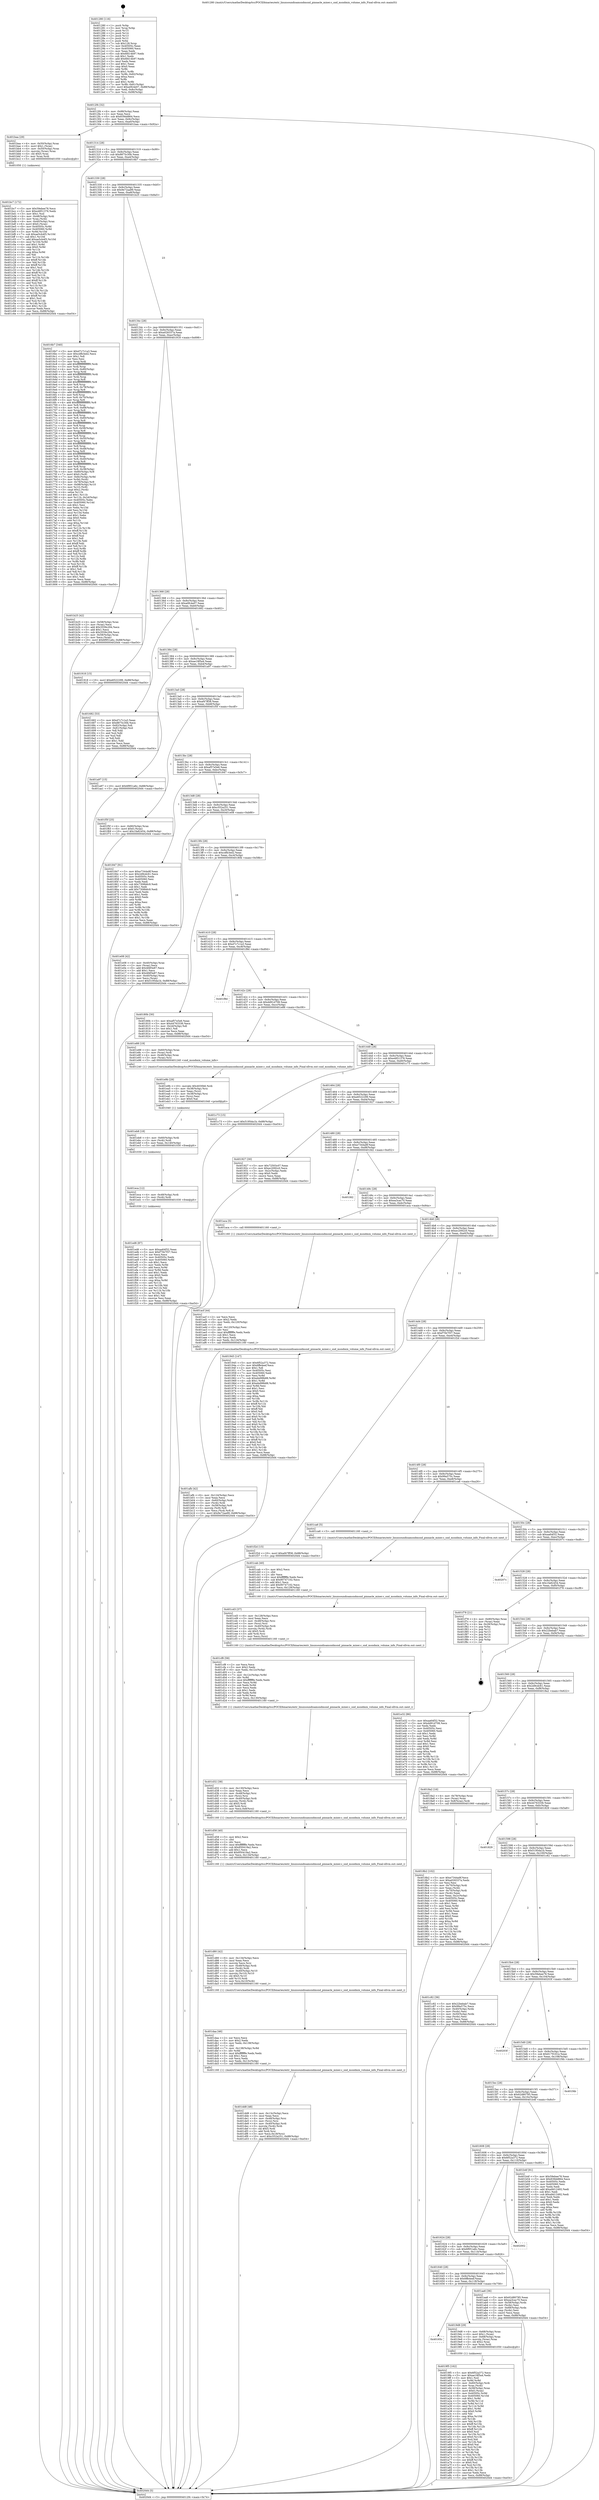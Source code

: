 digraph "0x401280" {
  label = "0x401280 (/mnt/c/Users/mathe/Desktop/tcc/POCII/binaries/extr_linuxsoundisamsndmsnd_pinnacle_mixer.c_snd_msndmix_volume_info_Final-ollvm.out::main(0))"
  labelloc = "t"
  node[shape=record]

  Entry [label="",width=0.3,height=0.3,shape=circle,fillcolor=black,style=filled]
  "0x4012f4" [label="{
     0x4012f4 [32]\l
     | [instrs]\l
     &nbsp;&nbsp;0x4012f4 \<+6\>: mov -0x88(%rbp),%eax\l
     &nbsp;&nbsp;0x4012fa \<+2\>: mov %eax,%ecx\l
     &nbsp;&nbsp;0x4012fc \<+6\>: sub $0x839dd864,%ecx\l
     &nbsp;&nbsp;0x401302 \<+6\>: mov %eax,-0x9c(%rbp)\l
     &nbsp;&nbsp;0x401308 \<+6\>: mov %ecx,-0xa0(%rbp)\l
     &nbsp;&nbsp;0x40130e \<+6\>: je 0000000000401baa \<main+0x92a\>\l
  }"]
  "0x401baa" [label="{
     0x401baa [29]\l
     | [instrs]\l
     &nbsp;&nbsp;0x401baa \<+4\>: mov -0x50(%rbp),%rax\l
     &nbsp;&nbsp;0x401bae \<+6\>: movl $0x1,(%rax)\l
     &nbsp;&nbsp;0x401bb4 \<+4\>: mov -0x50(%rbp),%rax\l
     &nbsp;&nbsp;0x401bb8 \<+3\>: movslq (%rax),%rax\l
     &nbsp;&nbsp;0x401bbb \<+4\>: shl $0x5,%rax\l
     &nbsp;&nbsp;0x401bbf \<+3\>: mov %rax,%rdi\l
     &nbsp;&nbsp;0x401bc2 \<+5\>: call 0000000000401050 \<malloc@plt\>\l
     | [calls]\l
     &nbsp;&nbsp;0x401050 \{1\} (unknown)\l
  }"]
  "0x401314" [label="{
     0x401314 [28]\l
     | [instrs]\l
     &nbsp;&nbsp;0x401314 \<+5\>: jmp 0000000000401319 \<main+0x99\>\l
     &nbsp;&nbsp;0x401319 \<+6\>: mov -0x9c(%rbp),%eax\l
     &nbsp;&nbsp;0x40131f \<+5\>: sub $0x8875c30b,%eax\l
     &nbsp;&nbsp;0x401324 \<+6\>: mov %eax,-0xa4(%rbp)\l
     &nbsp;&nbsp;0x40132a \<+6\>: je 00000000004016b7 \<main+0x437\>\l
  }"]
  Exit [label="",width=0.3,height=0.3,shape=circle,fillcolor=black,style=filled,peripheries=2]
  "0x4016b7" [label="{
     0x4016b7 [340]\l
     | [instrs]\l
     &nbsp;&nbsp;0x4016b7 \<+5\>: mov $0xd7c7c1a3,%eax\l
     &nbsp;&nbsp;0x4016bc \<+5\>: mov $0xcdfb3ed2,%ecx\l
     &nbsp;&nbsp;0x4016c1 \<+2\>: mov $0x1,%dl\l
     &nbsp;&nbsp;0x4016c3 \<+2\>: xor %esi,%esi\l
     &nbsp;&nbsp;0x4016c5 \<+3\>: mov %rsp,%rdi\l
     &nbsp;&nbsp;0x4016c8 \<+4\>: add $0xfffffffffffffff0,%rdi\l
     &nbsp;&nbsp;0x4016cc \<+3\>: mov %rdi,%rsp\l
     &nbsp;&nbsp;0x4016cf \<+4\>: mov %rdi,-0x80(%rbp)\l
     &nbsp;&nbsp;0x4016d3 \<+3\>: mov %rsp,%rdi\l
     &nbsp;&nbsp;0x4016d6 \<+4\>: add $0xfffffffffffffff0,%rdi\l
     &nbsp;&nbsp;0x4016da \<+3\>: mov %rdi,%rsp\l
     &nbsp;&nbsp;0x4016dd \<+3\>: mov %rsp,%r8\l
     &nbsp;&nbsp;0x4016e0 \<+4\>: add $0xfffffffffffffff0,%r8\l
     &nbsp;&nbsp;0x4016e4 \<+3\>: mov %r8,%rsp\l
     &nbsp;&nbsp;0x4016e7 \<+4\>: mov %r8,-0x78(%rbp)\l
     &nbsp;&nbsp;0x4016eb \<+3\>: mov %rsp,%r8\l
     &nbsp;&nbsp;0x4016ee \<+4\>: add $0xfffffffffffffff0,%r8\l
     &nbsp;&nbsp;0x4016f2 \<+3\>: mov %r8,%rsp\l
     &nbsp;&nbsp;0x4016f5 \<+4\>: mov %r8,-0x70(%rbp)\l
     &nbsp;&nbsp;0x4016f9 \<+3\>: mov %rsp,%r8\l
     &nbsp;&nbsp;0x4016fc \<+4\>: add $0xfffffffffffffff0,%r8\l
     &nbsp;&nbsp;0x401700 \<+3\>: mov %r8,%rsp\l
     &nbsp;&nbsp;0x401703 \<+4\>: mov %r8,-0x68(%rbp)\l
     &nbsp;&nbsp;0x401707 \<+3\>: mov %rsp,%r8\l
     &nbsp;&nbsp;0x40170a \<+4\>: add $0xfffffffffffffff0,%r8\l
     &nbsp;&nbsp;0x40170e \<+3\>: mov %r8,%rsp\l
     &nbsp;&nbsp;0x401711 \<+4\>: mov %r8,-0x60(%rbp)\l
     &nbsp;&nbsp;0x401715 \<+3\>: mov %rsp,%r8\l
     &nbsp;&nbsp;0x401718 \<+4\>: add $0xfffffffffffffff0,%r8\l
     &nbsp;&nbsp;0x40171c \<+3\>: mov %r8,%rsp\l
     &nbsp;&nbsp;0x40171f \<+4\>: mov %r8,-0x58(%rbp)\l
     &nbsp;&nbsp;0x401723 \<+3\>: mov %rsp,%r8\l
     &nbsp;&nbsp;0x401726 \<+4\>: add $0xfffffffffffffff0,%r8\l
     &nbsp;&nbsp;0x40172a \<+3\>: mov %r8,%rsp\l
     &nbsp;&nbsp;0x40172d \<+4\>: mov %r8,-0x50(%rbp)\l
     &nbsp;&nbsp;0x401731 \<+3\>: mov %rsp,%r8\l
     &nbsp;&nbsp;0x401734 \<+4\>: add $0xfffffffffffffff0,%r8\l
     &nbsp;&nbsp;0x401738 \<+3\>: mov %r8,%rsp\l
     &nbsp;&nbsp;0x40173b \<+4\>: mov %r8,-0x48(%rbp)\l
     &nbsp;&nbsp;0x40173f \<+3\>: mov %rsp,%r8\l
     &nbsp;&nbsp;0x401742 \<+4\>: add $0xfffffffffffffff0,%r8\l
     &nbsp;&nbsp;0x401746 \<+3\>: mov %r8,%rsp\l
     &nbsp;&nbsp;0x401749 \<+4\>: mov %r8,-0x40(%rbp)\l
     &nbsp;&nbsp;0x40174d \<+3\>: mov %rsp,%r8\l
     &nbsp;&nbsp;0x401750 \<+4\>: add $0xfffffffffffffff0,%r8\l
     &nbsp;&nbsp;0x401754 \<+3\>: mov %r8,%rsp\l
     &nbsp;&nbsp;0x401757 \<+4\>: mov %r8,-0x38(%rbp)\l
     &nbsp;&nbsp;0x40175b \<+4\>: mov -0x80(%rbp),%r8\l
     &nbsp;&nbsp;0x40175f \<+7\>: movl $0x0,(%r8)\l
     &nbsp;&nbsp;0x401766 \<+7\>: mov -0x8c(%rbp),%r9d\l
     &nbsp;&nbsp;0x40176d \<+3\>: mov %r9d,(%rdi)\l
     &nbsp;&nbsp;0x401770 \<+4\>: mov -0x78(%rbp),%r8\l
     &nbsp;&nbsp;0x401774 \<+7\>: mov -0x98(%rbp),%r10\l
     &nbsp;&nbsp;0x40177b \<+3\>: mov %r10,(%r8)\l
     &nbsp;&nbsp;0x40177e \<+3\>: cmpl $0x2,(%rdi)\l
     &nbsp;&nbsp;0x401781 \<+4\>: setne %r11b\l
     &nbsp;&nbsp;0x401785 \<+4\>: and $0x1,%r11b\l
     &nbsp;&nbsp;0x401789 \<+4\>: mov %r11b,-0x2d(%rbp)\l
     &nbsp;&nbsp;0x40178d \<+7\>: mov 0x40505c,%ebx\l
     &nbsp;&nbsp;0x401794 \<+8\>: mov 0x405060,%r14d\l
     &nbsp;&nbsp;0x40179c \<+3\>: sub $0x1,%esi\l
     &nbsp;&nbsp;0x40179f \<+3\>: mov %ebx,%r15d\l
     &nbsp;&nbsp;0x4017a2 \<+3\>: add %esi,%r15d\l
     &nbsp;&nbsp;0x4017a5 \<+4\>: imul %r15d,%ebx\l
     &nbsp;&nbsp;0x4017a9 \<+3\>: and $0x1,%ebx\l
     &nbsp;&nbsp;0x4017ac \<+3\>: cmp $0x0,%ebx\l
     &nbsp;&nbsp;0x4017af \<+4\>: sete %r11b\l
     &nbsp;&nbsp;0x4017b3 \<+4\>: cmp $0xa,%r14d\l
     &nbsp;&nbsp;0x4017b7 \<+4\>: setl %r12b\l
     &nbsp;&nbsp;0x4017bb \<+3\>: mov %r11b,%r13b\l
     &nbsp;&nbsp;0x4017be \<+4\>: xor $0xff,%r13b\l
     &nbsp;&nbsp;0x4017c2 \<+3\>: mov %r12b,%sil\l
     &nbsp;&nbsp;0x4017c5 \<+4\>: xor $0xff,%sil\l
     &nbsp;&nbsp;0x4017c9 \<+3\>: xor $0x1,%dl\l
     &nbsp;&nbsp;0x4017cc \<+3\>: mov %r13b,%dil\l
     &nbsp;&nbsp;0x4017cf \<+4\>: and $0xff,%dil\l
     &nbsp;&nbsp;0x4017d3 \<+3\>: and %dl,%r11b\l
     &nbsp;&nbsp;0x4017d6 \<+3\>: mov %sil,%r8b\l
     &nbsp;&nbsp;0x4017d9 \<+4\>: and $0xff,%r8b\l
     &nbsp;&nbsp;0x4017dd \<+3\>: and %dl,%r12b\l
     &nbsp;&nbsp;0x4017e0 \<+3\>: or %r11b,%dil\l
     &nbsp;&nbsp;0x4017e3 \<+3\>: or %r12b,%r8b\l
     &nbsp;&nbsp;0x4017e6 \<+3\>: xor %r8b,%dil\l
     &nbsp;&nbsp;0x4017e9 \<+3\>: or %sil,%r13b\l
     &nbsp;&nbsp;0x4017ec \<+4\>: xor $0xff,%r13b\l
     &nbsp;&nbsp;0x4017f0 \<+3\>: or $0x1,%dl\l
     &nbsp;&nbsp;0x4017f3 \<+3\>: and %dl,%r13b\l
     &nbsp;&nbsp;0x4017f6 \<+3\>: or %r13b,%dil\l
     &nbsp;&nbsp;0x4017f9 \<+4\>: test $0x1,%dil\l
     &nbsp;&nbsp;0x4017fd \<+3\>: cmovne %ecx,%eax\l
     &nbsp;&nbsp;0x401800 \<+6\>: mov %eax,-0x88(%rbp)\l
     &nbsp;&nbsp;0x401806 \<+5\>: jmp 00000000004020d4 \<main+0xe54\>\l
  }"]
  "0x401330" [label="{
     0x401330 [28]\l
     | [instrs]\l
     &nbsp;&nbsp;0x401330 \<+5\>: jmp 0000000000401335 \<main+0xb5\>\l
     &nbsp;&nbsp;0x401335 \<+6\>: mov -0x9c(%rbp),%eax\l
     &nbsp;&nbsp;0x40133b \<+5\>: sub $0x9e72aa99,%eax\l
     &nbsp;&nbsp;0x401340 \<+6\>: mov %eax,-0xa8(%rbp)\l
     &nbsp;&nbsp;0x401346 \<+6\>: je 0000000000401b25 \<main+0x8a5\>\l
  }"]
  "0x401ed6" [label="{
     0x401ed6 [87]\l
     | [instrs]\l
     &nbsp;&nbsp;0x401ed6 \<+5\>: mov $0xaa64f32,%eax\l
     &nbsp;&nbsp;0x401edb \<+5\>: mov $0xf75b7f37,%esi\l
     &nbsp;&nbsp;0x401ee0 \<+2\>: xor %ecx,%ecx\l
     &nbsp;&nbsp;0x401ee2 \<+7\>: mov 0x40505c,%edx\l
     &nbsp;&nbsp;0x401ee9 \<+8\>: mov 0x405060,%r8d\l
     &nbsp;&nbsp;0x401ef1 \<+3\>: sub $0x1,%ecx\l
     &nbsp;&nbsp;0x401ef4 \<+3\>: mov %edx,%r9d\l
     &nbsp;&nbsp;0x401ef7 \<+3\>: add %ecx,%r9d\l
     &nbsp;&nbsp;0x401efa \<+4\>: imul %r9d,%edx\l
     &nbsp;&nbsp;0x401efe \<+3\>: and $0x1,%edx\l
     &nbsp;&nbsp;0x401f01 \<+3\>: cmp $0x0,%edx\l
     &nbsp;&nbsp;0x401f04 \<+4\>: sete %r10b\l
     &nbsp;&nbsp;0x401f08 \<+4\>: cmp $0xa,%r8d\l
     &nbsp;&nbsp;0x401f0c \<+4\>: setl %r11b\l
     &nbsp;&nbsp;0x401f10 \<+3\>: mov %r10b,%bl\l
     &nbsp;&nbsp;0x401f13 \<+3\>: and %r11b,%bl\l
     &nbsp;&nbsp;0x401f16 \<+3\>: xor %r11b,%r10b\l
     &nbsp;&nbsp;0x401f19 \<+3\>: or %r10b,%bl\l
     &nbsp;&nbsp;0x401f1c \<+3\>: test $0x1,%bl\l
     &nbsp;&nbsp;0x401f1f \<+3\>: cmovne %esi,%eax\l
     &nbsp;&nbsp;0x401f22 \<+6\>: mov %eax,-0x88(%rbp)\l
     &nbsp;&nbsp;0x401f28 \<+5\>: jmp 00000000004020d4 \<main+0xe54\>\l
  }"]
  "0x401b25" [label="{
     0x401b25 [42]\l
     | [instrs]\l
     &nbsp;&nbsp;0x401b25 \<+4\>: mov -0x58(%rbp),%rax\l
     &nbsp;&nbsp;0x401b29 \<+2\>: mov (%rax),%ecx\l
     &nbsp;&nbsp;0x401b2b \<+6\>: add $0x3559c294,%ecx\l
     &nbsp;&nbsp;0x401b31 \<+3\>: add $0x1,%ecx\l
     &nbsp;&nbsp;0x401b34 \<+6\>: sub $0x3559c294,%ecx\l
     &nbsp;&nbsp;0x401b3a \<+4\>: mov -0x58(%rbp),%rax\l
     &nbsp;&nbsp;0x401b3e \<+2\>: mov %ecx,(%rax)\l
     &nbsp;&nbsp;0x401b40 \<+10\>: movl $0x6f951a6c,-0x88(%rbp)\l
     &nbsp;&nbsp;0x401b4a \<+5\>: jmp 00000000004020d4 \<main+0xe54\>\l
  }"]
  "0x40134c" [label="{
     0x40134c [28]\l
     | [instrs]\l
     &nbsp;&nbsp;0x40134c \<+5\>: jmp 0000000000401351 \<main+0xd1\>\l
     &nbsp;&nbsp;0x401351 \<+6\>: mov -0x9c(%rbp),%eax\l
     &nbsp;&nbsp;0x401357 \<+5\>: sub $0xa026337a,%eax\l
     &nbsp;&nbsp;0x40135c \<+6\>: mov %eax,-0xac(%rbp)\l
     &nbsp;&nbsp;0x401362 \<+6\>: je 0000000000401918 \<main+0x698\>\l
  }"]
  "0x401eca" [label="{
     0x401eca [12]\l
     | [instrs]\l
     &nbsp;&nbsp;0x401eca \<+4\>: mov -0x48(%rbp),%rdi\l
     &nbsp;&nbsp;0x401ece \<+3\>: mov (%rdi),%rdi\l
     &nbsp;&nbsp;0x401ed1 \<+5\>: call 0000000000401030 \<free@plt\>\l
     | [calls]\l
     &nbsp;&nbsp;0x401030 \{1\} (unknown)\l
  }"]
  "0x401918" [label="{
     0x401918 [15]\l
     | [instrs]\l
     &nbsp;&nbsp;0x401918 \<+10\>: movl $0xe6522299,-0x88(%rbp)\l
     &nbsp;&nbsp;0x401922 \<+5\>: jmp 00000000004020d4 \<main+0xe54\>\l
  }"]
  "0x401368" [label="{
     0x401368 [28]\l
     | [instrs]\l
     &nbsp;&nbsp;0x401368 \<+5\>: jmp 000000000040136d \<main+0xed\>\l
     &nbsp;&nbsp;0x40136d \<+6\>: mov -0x9c(%rbp),%eax\l
     &nbsp;&nbsp;0x401373 \<+5\>: sub $0xa0fc4e07,%eax\l
     &nbsp;&nbsp;0x401378 \<+6\>: mov %eax,-0xb0(%rbp)\l
     &nbsp;&nbsp;0x40137e \<+6\>: je 0000000000401682 \<main+0x402\>\l
  }"]
  "0x401eb8" [label="{
     0x401eb8 [18]\l
     | [instrs]\l
     &nbsp;&nbsp;0x401eb8 \<+4\>: mov -0x60(%rbp),%rdi\l
     &nbsp;&nbsp;0x401ebc \<+3\>: mov (%rdi),%rdi\l
     &nbsp;&nbsp;0x401ebf \<+6\>: mov %eax,-0x140(%rbp)\l
     &nbsp;&nbsp;0x401ec5 \<+5\>: call 0000000000401030 \<free@plt\>\l
     | [calls]\l
     &nbsp;&nbsp;0x401030 \{1\} (unknown)\l
  }"]
  "0x401682" [label="{
     0x401682 [53]\l
     | [instrs]\l
     &nbsp;&nbsp;0x401682 \<+5\>: mov $0xd7c7c1a3,%eax\l
     &nbsp;&nbsp;0x401687 \<+5\>: mov $0x8875c30b,%ecx\l
     &nbsp;&nbsp;0x40168c \<+6\>: mov -0x82(%rbp),%dl\l
     &nbsp;&nbsp;0x401692 \<+7\>: mov -0x81(%rbp),%sil\l
     &nbsp;&nbsp;0x401699 \<+3\>: mov %dl,%dil\l
     &nbsp;&nbsp;0x40169c \<+3\>: and %sil,%dil\l
     &nbsp;&nbsp;0x40169f \<+3\>: xor %sil,%dl\l
     &nbsp;&nbsp;0x4016a2 \<+3\>: or %dl,%dil\l
     &nbsp;&nbsp;0x4016a5 \<+4\>: test $0x1,%dil\l
     &nbsp;&nbsp;0x4016a9 \<+3\>: cmovne %ecx,%eax\l
     &nbsp;&nbsp;0x4016ac \<+6\>: mov %eax,-0x88(%rbp)\l
     &nbsp;&nbsp;0x4016b2 \<+5\>: jmp 00000000004020d4 \<main+0xe54\>\l
  }"]
  "0x401384" [label="{
     0x401384 [28]\l
     | [instrs]\l
     &nbsp;&nbsp;0x401384 \<+5\>: jmp 0000000000401389 \<main+0x109\>\l
     &nbsp;&nbsp;0x401389 \<+6\>: mov -0x9c(%rbp),%eax\l
     &nbsp;&nbsp;0x40138f \<+5\>: sub $0xae18f5a4,%eax\l
     &nbsp;&nbsp;0x401394 \<+6\>: mov %eax,-0xb4(%rbp)\l
     &nbsp;&nbsp;0x40139a \<+6\>: je 0000000000401a97 \<main+0x817\>\l
  }"]
  "0x4020d4" [label="{
     0x4020d4 [5]\l
     | [instrs]\l
     &nbsp;&nbsp;0x4020d4 \<+5\>: jmp 00000000004012f4 \<main+0x74\>\l
  }"]
  "0x401280" [label="{
     0x401280 [116]\l
     | [instrs]\l
     &nbsp;&nbsp;0x401280 \<+1\>: push %rbp\l
     &nbsp;&nbsp;0x401281 \<+3\>: mov %rsp,%rbp\l
     &nbsp;&nbsp;0x401284 \<+2\>: push %r15\l
     &nbsp;&nbsp;0x401286 \<+2\>: push %r14\l
     &nbsp;&nbsp;0x401288 \<+2\>: push %r13\l
     &nbsp;&nbsp;0x40128a \<+2\>: push %r12\l
     &nbsp;&nbsp;0x40128c \<+1\>: push %rbx\l
     &nbsp;&nbsp;0x40128d \<+7\>: sub $0x128,%rsp\l
     &nbsp;&nbsp;0x401294 \<+7\>: mov 0x40505c,%eax\l
     &nbsp;&nbsp;0x40129b \<+7\>: mov 0x405060,%ecx\l
     &nbsp;&nbsp;0x4012a2 \<+2\>: mov %eax,%edx\l
     &nbsp;&nbsp;0x4012a4 \<+6\>: sub $0x6fd14b97,%edx\l
     &nbsp;&nbsp;0x4012aa \<+3\>: sub $0x1,%edx\l
     &nbsp;&nbsp;0x4012ad \<+6\>: add $0x6fd14b97,%edx\l
     &nbsp;&nbsp;0x4012b3 \<+3\>: imul %edx,%eax\l
     &nbsp;&nbsp;0x4012b6 \<+3\>: and $0x1,%eax\l
     &nbsp;&nbsp;0x4012b9 \<+3\>: cmp $0x0,%eax\l
     &nbsp;&nbsp;0x4012bc \<+4\>: sete %r8b\l
     &nbsp;&nbsp;0x4012c0 \<+4\>: and $0x1,%r8b\l
     &nbsp;&nbsp;0x4012c4 \<+7\>: mov %r8b,-0x82(%rbp)\l
     &nbsp;&nbsp;0x4012cb \<+3\>: cmp $0xa,%ecx\l
     &nbsp;&nbsp;0x4012ce \<+4\>: setl %r8b\l
     &nbsp;&nbsp;0x4012d2 \<+4\>: and $0x1,%r8b\l
     &nbsp;&nbsp;0x4012d6 \<+7\>: mov %r8b,-0x81(%rbp)\l
     &nbsp;&nbsp;0x4012dd \<+10\>: movl $0xa0fc4e07,-0x88(%rbp)\l
     &nbsp;&nbsp;0x4012e7 \<+6\>: mov %edi,-0x8c(%rbp)\l
     &nbsp;&nbsp;0x4012ed \<+7\>: mov %rsi,-0x98(%rbp)\l
  }"]
  "0x401e9b" [label="{
     0x401e9b [29]\l
     | [instrs]\l
     &nbsp;&nbsp;0x401e9b \<+10\>: movabs $0x4030b6,%rdi\l
     &nbsp;&nbsp;0x401ea5 \<+4\>: mov -0x38(%rbp),%rsi\l
     &nbsp;&nbsp;0x401ea9 \<+2\>: mov %eax,(%rsi)\l
     &nbsp;&nbsp;0x401eab \<+4\>: mov -0x38(%rbp),%rsi\l
     &nbsp;&nbsp;0x401eaf \<+2\>: mov (%rsi),%esi\l
     &nbsp;&nbsp;0x401eb1 \<+2\>: mov $0x0,%al\l
     &nbsp;&nbsp;0x401eb3 \<+5\>: call 0000000000401040 \<printf@plt\>\l
     | [calls]\l
     &nbsp;&nbsp;0x401040 \{1\} (unknown)\l
  }"]
  "0x401dd8" [label="{
     0x401dd8 [48]\l
     | [instrs]\l
     &nbsp;&nbsp;0x401dd8 \<+6\>: mov -0x13c(%rbp),%ecx\l
     &nbsp;&nbsp;0x401dde \<+3\>: imul %eax,%ecx\l
     &nbsp;&nbsp;0x401de1 \<+4\>: mov -0x48(%rbp),%rsi\l
     &nbsp;&nbsp;0x401de5 \<+3\>: mov (%rsi),%rsi\l
     &nbsp;&nbsp;0x401de8 \<+4\>: mov -0x40(%rbp),%rdi\l
     &nbsp;&nbsp;0x401dec \<+3\>: movslq (%rdi),%rdi\l
     &nbsp;&nbsp;0x401def \<+4\>: shl $0x5,%rdi\l
     &nbsp;&nbsp;0x401df3 \<+3\>: add %rdi,%rsi\l
     &nbsp;&nbsp;0x401df6 \<+3\>: mov %ecx,0x18(%rsi)\l
     &nbsp;&nbsp;0x401df9 \<+10\>: movl $0xc552a251,-0x88(%rbp)\l
     &nbsp;&nbsp;0x401e03 \<+5\>: jmp 00000000004020d4 \<main+0xe54\>\l
  }"]
  "0x401a97" [label="{
     0x401a97 [15]\l
     | [instrs]\l
     &nbsp;&nbsp;0x401a97 \<+10\>: movl $0x6f951a6c,-0x88(%rbp)\l
     &nbsp;&nbsp;0x401aa1 \<+5\>: jmp 00000000004020d4 \<main+0xe54\>\l
  }"]
  "0x4013a0" [label="{
     0x4013a0 [28]\l
     | [instrs]\l
     &nbsp;&nbsp;0x4013a0 \<+5\>: jmp 00000000004013a5 \<main+0x125\>\l
     &nbsp;&nbsp;0x4013a5 \<+6\>: mov -0x9c(%rbp),%eax\l
     &nbsp;&nbsp;0x4013ab \<+5\>: sub $0xaf47ff38,%eax\l
     &nbsp;&nbsp;0x4013b0 \<+6\>: mov %eax,-0xb8(%rbp)\l
     &nbsp;&nbsp;0x4013b6 \<+6\>: je 0000000000401f5f \<main+0xcdf\>\l
  }"]
  "0x401daa" [label="{
     0x401daa [46]\l
     | [instrs]\l
     &nbsp;&nbsp;0x401daa \<+2\>: xor %ecx,%ecx\l
     &nbsp;&nbsp;0x401dac \<+5\>: mov $0x2,%edx\l
     &nbsp;&nbsp;0x401db1 \<+6\>: mov %edx,-0x138(%rbp)\l
     &nbsp;&nbsp;0x401db7 \<+1\>: cltd\l
     &nbsp;&nbsp;0x401db8 \<+7\>: mov -0x138(%rbp),%r8d\l
     &nbsp;&nbsp;0x401dbf \<+3\>: idiv %r8d\l
     &nbsp;&nbsp;0x401dc2 \<+6\>: imul $0xfffffffe,%edx,%edx\l
     &nbsp;&nbsp;0x401dc8 \<+3\>: sub $0x1,%ecx\l
     &nbsp;&nbsp;0x401dcb \<+2\>: sub %ecx,%edx\l
     &nbsp;&nbsp;0x401dcd \<+6\>: mov %edx,-0x13c(%rbp)\l
     &nbsp;&nbsp;0x401dd3 \<+5\>: call 0000000000401160 \<next_i\>\l
     | [calls]\l
     &nbsp;&nbsp;0x401160 \{1\} (/mnt/c/Users/mathe/Desktop/tcc/POCII/binaries/extr_linuxsoundisamsndmsnd_pinnacle_mixer.c_snd_msndmix_volume_info_Final-ollvm.out::next_i)\l
  }"]
  "0x401f5f" [label="{
     0x401f5f [25]\l
     | [instrs]\l
     &nbsp;&nbsp;0x401f5f \<+4\>: mov -0x80(%rbp),%rax\l
     &nbsp;&nbsp;0x401f63 \<+6\>: movl $0x0,(%rax)\l
     &nbsp;&nbsp;0x401f69 \<+10\>: movl $0x1fa82454,-0x88(%rbp)\l
     &nbsp;&nbsp;0x401f73 \<+5\>: jmp 00000000004020d4 \<main+0xe54\>\l
  }"]
  "0x4013bc" [label="{
     0x4013bc [28]\l
     | [instrs]\l
     &nbsp;&nbsp;0x4013bc \<+5\>: jmp 00000000004013c1 \<main+0x141\>\l
     &nbsp;&nbsp;0x4013c1 \<+6\>: mov -0x9c(%rbp),%eax\l
     &nbsp;&nbsp;0x4013c7 \<+5\>: sub $0xaf57e5e6,%eax\l
     &nbsp;&nbsp;0x4013cc \<+6\>: mov %eax,-0xbc(%rbp)\l
     &nbsp;&nbsp;0x4013d2 \<+6\>: je 0000000000401847 \<main+0x5c7\>\l
  }"]
  "0x401d80" [label="{
     0x401d80 [42]\l
     | [instrs]\l
     &nbsp;&nbsp;0x401d80 \<+6\>: mov -0x134(%rbp),%ecx\l
     &nbsp;&nbsp;0x401d86 \<+3\>: imul %eax,%ecx\l
     &nbsp;&nbsp;0x401d89 \<+3\>: movslq %ecx,%rsi\l
     &nbsp;&nbsp;0x401d8c \<+4\>: mov -0x48(%rbp),%rdi\l
     &nbsp;&nbsp;0x401d90 \<+3\>: mov (%rdi),%rdi\l
     &nbsp;&nbsp;0x401d93 \<+4\>: mov -0x40(%rbp),%r10\l
     &nbsp;&nbsp;0x401d97 \<+3\>: movslq (%r10),%r10\l
     &nbsp;&nbsp;0x401d9a \<+4\>: shl $0x5,%r10\l
     &nbsp;&nbsp;0x401d9e \<+3\>: add %r10,%rdi\l
     &nbsp;&nbsp;0x401da1 \<+4\>: mov %rsi,0x10(%rdi)\l
     &nbsp;&nbsp;0x401da5 \<+5\>: call 0000000000401160 \<next_i\>\l
     | [calls]\l
     &nbsp;&nbsp;0x401160 \{1\} (/mnt/c/Users/mathe/Desktop/tcc/POCII/binaries/extr_linuxsoundisamsndmsnd_pinnacle_mixer.c_snd_msndmix_volume_info_Final-ollvm.out::next_i)\l
  }"]
  "0x401847" [label="{
     0x401847 [91]\l
     | [instrs]\l
     &nbsp;&nbsp;0x401847 \<+5\>: mov $0xe7344a9f,%eax\l
     &nbsp;&nbsp;0x40184c \<+5\>: mov $0x2d9cdc61,%ecx\l
     &nbsp;&nbsp;0x401851 \<+7\>: mov 0x40505c,%edx\l
     &nbsp;&nbsp;0x401858 \<+7\>: mov 0x405060,%esi\l
     &nbsp;&nbsp;0x40185f \<+2\>: mov %edx,%edi\l
     &nbsp;&nbsp;0x401861 \<+6\>: sub $0x7308b6c9,%edi\l
     &nbsp;&nbsp;0x401867 \<+3\>: sub $0x1,%edi\l
     &nbsp;&nbsp;0x40186a \<+6\>: add $0x7308b6c9,%edi\l
     &nbsp;&nbsp;0x401870 \<+3\>: imul %edi,%edx\l
     &nbsp;&nbsp;0x401873 \<+3\>: and $0x1,%edx\l
     &nbsp;&nbsp;0x401876 \<+3\>: cmp $0x0,%edx\l
     &nbsp;&nbsp;0x401879 \<+4\>: sete %r8b\l
     &nbsp;&nbsp;0x40187d \<+3\>: cmp $0xa,%esi\l
     &nbsp;&nbsp;0x401880 \<+4\>: setl %r9b\l
     &nbsp;&nbsp;0x401884 \<+3\>: mov %r8b,%r10b\l
     &nbsp;&nbsp;0x401887 \<+3\>: and %r9b,%r10b\l
     &nbsp;&nbsp;0x40188a \<+3\>: xor %r9b,%r8b\l
     &nbsp;&nbsp;0x40188d \<+3\>: or %r8b,%r10b\l
     &nbsp;&nbsp;0x401890 \<+4\>: test $0x1,%r10b\l
     &nbsp;&nbsp;0x401894 \<+3\>: cmovne %ecx,%eax\l
     &nbsp;&nbsp;0x401897 \<+6\>: mov %eax,-0x88(%rbp)\l
     &nbsp;&nbsp;0x40189d \<+5\>: jmp 00000000004020d4 \<main+0xe54\>\l
  }"]
  "0x4013d8" [label="{
     0x4013d8 [28]\l
     | [instrs]\l
     &nbsp;&nbsp;0x4013d8 \<+5\>: jmp 00000000004013dd \<main+0x15d\>\l
     &nbsp;&nbsp;0x4013dd \<+6\>: mov -0x9c(%rbp),%eax\l
     &nbsp;&nbsp;0x4013e3 \<+5\>: sub $0xc552a251,%eax\l
     &nbsp;&nbsp;0x4013e8 \<+6\>: mov %eax,-0xc0(%rbp)\l
     &nbsp;&nbsp;0x4013ee \<+6\>: je 0000000000401e08 \<main+0xb88\>\l
  }"]
  "0x401d58" [label="{
     0x401d58 [40]\l
     | [instrs]\l
     &nbsp;&nbsp;0x401d58 \<+5\>: mov $0x2,%ecx\l
     &nbsp;&nbsp;0x401d5d \<+1\>: cltd\l
     &nbsp;&nbsp;0x401d5e \<+2\>: idiv %ecx\l
     &nbsp;&nbsp;0x401d60 \<+6\>: imul $0xfffffffe,%edx,%ecx\l
     &nbsp;&nbsp;0x401d66 \<+6\>: sub $0x850419a2,%ecx\l
     &nbsp;&nbsp;0x401d6c \<+3\>: add $0x1,%ecx\l
     &nbsp;&nbsp;0x401d6f \<+6\>: add $0x850419a2,%ecx\l
     &nbsp;&nbsp;0x401d75 \<+6\>: mov %ecx,-0x134(%rbp)\l
     &nbsp;&nbsp;0x401d7b \<+5\>: call 0000000000401160 \<next_i\>\l
     | [calls]\l
     &nbsp;&nbsp;0x401160 \{1\} (/mnt/c/Users/mathe/Desktop/tcc/POCII/binaries/extr_linuxsoundisamsndmsnd_pinnacle_mixer.c_snd_msndmix_volume_info_Final-ollvm.out::next_i)\l
  }"]
  "0x401e08" [label="{
     0x401e08 [42]\l
     | [instrs]\l
     &nbsp;&nbsp;0x401e08 \<+4\>: mov -0x40(%rbp),%rax\l
     &nbsp;&nbsp;0x401e0c \<+2\>: mov (%rax),%ecx\l
     &nbsp;&nbsp;0x401e0e \<+6\>: add $0x4fdf3e87,%ecx\l
     &nbsp;&nbsp;0x401e14 \<+3\>: add $0x1,%ecx\l
     &nbsp;&nbsp;0x401e17 \<+6\>: sub $0x4fdf3e87,%ecx\l
     &nbsp;&nbsp;0x401e1d \<+4\>: mov -0x40(%rbp),%rax\l
     &nbsp;&nbsp;0x401e21 \<+2\>: mov %ecx,(%rax)\l
     &nbsp;&nbsp;0x401e23 \<+10\>: movl $0x5195da1b,-0x88(%rbp)\l
     &nbsp;&nbsp;0x401e2d \<+5\>: jmp 00000000004020d4 \<main+0xe54\>\l
  }"]
  "0x4013f4" [label="{
     0x4013f4 [28]\l
     | [instrs]\l
     &nbsp;&nbsp;0x4013f4 \<+5\>: jmp 00000000004013f9 \<main+0x179\>\l
     &nbsp;&nbsp;0x4013f9 \<+6\>: mov -0x9c(%rbp),%eax\l
     &nbsp;&nbsp;0x4013ff \<+5\>: sub $0xcdfb3ed2,%eax\l
     &nbsp;&nbsp;0x401404 \<+6\>: mov %eax,-0xc4(%rbp)\l
     &nbsp;&nbsp;0x40140a \<+6\>: je 000000000040180b \<main+0x58b\>\l
  }"]
  "0x401d32" [label="{
     0x401d32 [38]\l
     | [instrs]\l
     &nbsp;&nbsp;0x401d32 \<+6\>: mov -0x130(%rbp),%ecx\l
     &nbsp;&nbsp;0x401d38 \<+3\>: imul %eax,%ecx\l
     &nbsp;&nbsp;0x401d3b \<+4\>: mov -0x48(%rbp),%rsi\l
     &nbsp;&nbsp;0x401d3f \<+3\>: mov (%rsi),%rsi\l
     &nbsp;&nbsp;0x401d42 \<+4\>: mov -0x40(%rbp),%rdi\l
     &nbsp;&nbsp;0x401d46 \<+3\>: movslq (%rdi),%rdi\l
     &nbsp;&nbsp;0x401d49 \<+4\>: shl $0x5,%rdi\l
     &nbsp;&nbsp;0x401d4d \<+3\>: add %rdi,%rsi\l
     &nbsp;&nbsp;0x401d50 \<+3\>: mov %ecx,0x8(%rsi)\l
     &nbsp;&nbsp;0x401d53 \<+5\>: call 0000000000401160 \<next_i\>\l
     | [calls]\l
     &nbsp;&nbsp;0x401160 \{1\} (/mnt/c/Users/mathe/Desktop/tcc/POCII/binaries/extr_linuxsoundisamsndmsnd_pinnacle_mixer.c_snd_msndmix_volume_info_Final-ollvm.out::next_i)\l
  }"]
  "0x40180b" [label="{
     0x40180b [30]\l
     | [instrs]\l
     &nbsp;&nbsp;0x40180b \<+5\>: mov $0xaf57e5e6,%eax\l
     &nbsp;&nbsp;0x401810 \<+5\>: mov $0x44763336,%ecx\l
     &nbsp;&nbsp;0x401815 \<+3\>: mov -0x2d(%rbp),%dl\l
     &nbsp;&nbsp;0x401818 \<+3\>: test $0x1,%dl\l
     &nbsp;&nbsp;0x40181b \<+3\>: cmovne %ecx,%eax\l
     &nbsp;&nbsp;0x40181e \<+6\>: mov %eax,-0x88(%rbp)\l
     &nbsp;&nbsp;0x401824 \<+5\>: jmp 00000000004020d4 \<main+0xe54\>\l
  }"]
  "0x401410" [label="{
     0x401410 [28]\l
     | [instrs]\l
     &nbsp;&nbsp;0x401410 \<+5\>: jmp 0000000000401415 \<main+0x195\>\l
     &nbsp;&nbsp;0x401415 \<+6\>: mov -0x9c(%rbp),%eax\l
     &nbsp;&nbsp;0x40141b \<+5\>: sub $0xd7c7c1a3,%eax\l
     &nbsp;&nbsp;0x401420 \<+6\>: mov %eax,-0xc8(%rbp)\l
     &nbsp;&nbsp;0x401426 \<+6\>: je 0000000000401f8d \<main+0xd0d\>\l
  }"]
  "0x401cf8" [label="{
     0x401cf8 [58]\l
     | [instrs]\l
     &nbsp;&nbsp;0x401cf8 \<+2\>: xor %ecx,%ecx\l
     &nbsp;&nbsp;0x401cfa \<+5\>: mov $0x2,%edx\l
     &nbsp;&nbsp;0x401cff \<+6\>: mov %edx,-0x12c(%rbp)\l
     &nbsp;&nbsp;0x401d05 \<+1\>: cltd\l
     &nbsp;&nbsp;0x401d06 \<+7\>: mov -0x12c(%rbp),%r8d\l
     &nbsp;&nbsp;0x401d0d \<+3\>: idiv %r8d\l
     &nbsp;&nbsp;0x401d10 \<+6\>: imul $0xfffffffe,%edx,%edx\l
     &nbsp;&nbsp;0x401d16 \<+3\>: mov %ecx,%r9d\l
     &nbsp;&nbsp;0x401d19 \<+3\>: sub %edx,%r9d\l
     &nbsp;&nbsp;0x401d1c \<+2\>: mov %ecx,%edx\l
     &nbsp;&nbsp;0x401d1e \<+3\>: sub $0x1,%edx\l
     &nbsp;&nbsp;0x401d21 \<+3\>: add %edx,%r9d\l
     &nbsp;&nbsp;0x401d24 \<+3\>: sub %r9d,%ecx\l
     &nbsp;&nbsp;0x401d27 \<+6\>: mov %ecx,-0x130(%rbp)\l
     &nbsp;&nbsp;0x401d2d \<+5\>: call 0000000000401160 \<next_i\>\l
     | [calls]\l
     &nbsp;&nbsp;0x401160 \{1\} (/mnt/c/Users/mathe/Desktop/tcc/POCII/binaries/extr_linuxsoundisamsndmsnd_pinnacle_mixer.c_snd_msndmix_volume_info_Final-ollvm.out::next_i)\l
  }"]
  "0x401f8d" [label="{
     0x401f8d\l
  }", style=dashed]
  "0x40142c" [label="{
     0x40142c [28]\l
     | [instrs]\l
     &nbsp;&nbsp;0x40142c \<+5\>: jmp 0000000000401431 \<main+0x1b1\>\l
     &nbsp;&nbsp;0x401431 \<+6\>: mov -0x9c(%rbp),%eax\l
     &nbsp;&nbsp;0x401437 \<+5\>: sub $0xdd91d708,%eax\l
     &nbsp;&nbsp;0x40143c \<+6\>: mov %eax,-0xcc(%rbp)\l
     &nbsp;&nbsp;0x401442 \<+6\>: je 0000000000401e88 \<main+0xc08\>\l
  }"]
  "0x401cd3" [label="{
     0x401cd3 [37]\l
     | [instrs]\l
     &nbsp;&nbsp;0x401cd3 \<+6\>: mov -0x128(%rbp),%ecx\l
     &nbsp;&nbsp;0x401cd9 \<+3\>: imul %eax,%ecx\l
     &nbsp;&nbsp;0x401cdc \<+4\>: mov -0x48(%rbp),%rsi\l
     &nbsp;&nbsp;0x401ce0 \<+3\>: mov (%rsi),%rsi\l
     &nbsp;&nbsp;0x401ce3 \<+4\>: mov -0x40(%rbp),%rdi\l
     &nbsp;&nbsp;0x401ce7 \<+3\>: movslq (%rdi),%rdi\l
     &nbsp;&nbsp;0x401cea \<+4\>: shl $0x5,%rdi\l
     &nbsp;&nbsp;0x401cee \<+3\>: add %rdi,%rsi\l
     &nbsp;&nbsp;0x401cf1 \<+2\>: mov %ecx,(%rsi)\l
     &nbsp;&nbsp;0x401cf3 \<+5\>: call 0000000000401160 \<next_i\>\l
     | [calls]\l
     &nbsp;&nbsp;0x401160 \{1\} (/mnt/c/Users/mathe/Desktop/tcc/POCII/binaries/extr_linuxsoundisamsndmsnd_pinnacle_mixer.c_snd_msndmix_volume_info_Final-ollvm.out::next_i)\l
  }"]
  "0x401e88" [label="{
     0x401e88 [19]\l
     | [instrs]\l
     &nbsp;&nbsp;0x401e88 \<+4\>: mov -0x60(%rbp),%rax\l
     &nbsp;&nbsp;0x401e8c \<+3\>: mov (%rax),%rdi\l
     &nbsp;&nbsp;0x401e8f \<+4\>: mov -0x48(%rbp),%rax\l
     &nbsp;&nbsp;0x401e93 \<+3\>: mov (%rax),%rsi\l
     &nbsp;&nbsp;0x401e96 \<+5\>: call 0000000000401240 \<snd_msndmix_volume_info\>\l
     | [calls]\l
     &nbsp;&nbsp;0x401240 \{1\} (/mnt/c/Users/mathe/Desktop/tcc/POCII/binaries/extr_linuxsoundisamsndmsnd_pinnacle_mixer.c_snd_msndmix_volume_info_Final-ollvm.out::snd_msndmix_volume_info)\l
  }"]
  "0x401448" [label="{
     0x401448 [28]\l
     | [instrs]\l
     &nbsp;&nbsp;0x401448 \<+5\>: jmp 000000000040144d \<main+0x1cd\>\l
     &nbsp;&nbsp;0x40144d \<+6\>: mov -0x9c(%rbp),%eax\l
     &nbsp;&nbsp;0x401453 \<+5\>: sub $0xe4851376,%eax\l
     &nbsp;&nbsp;0x401458 \<+6\>: mov %eax,-0xd0(%rbp)\l
     &nbsp;&nbsp;0x40145e \<+6\>: je 0000000000401c73 \<main+0x9f3\>\l
  }"]
  "0x401cab" [label="{
     0x401cab [40]\l
     | [instrs]\l
     &nbsp;&nbsp;0x401cab \<+5\>: mov $0x2,%ecx\l
     &nbsp;&nbsp;0x401cb0 \<+1\>: cltd\l
     &nbsp;&nbsp;0x401cb1 \<+2\>: idiv %ecx\l
     &nbsp;&nbsp;0x401cb3 \<+6\>: imul $0xfffffffe,%edx,%ecx\l
     &nbsp;&nbsp;0x401cb9 \<+6\>: sub $0x90747102,%ecx\l
     &nbsp;&nbsp;0x401cbf \<+3\>: add $0x1,%ecx\l
     &nbsp;&nbsp;0x401cc2 \<+6\>: add $0x90747102,%ecx\l
     &nbsp;&nbsp;0x401cc8 \<+6\>: mov %ecx,-0x128(%rbp)\l
     &nbsp;&nbsp;0x401cce \<+5\>: call 0000000000401160 \<next_i\>\l
     | [calls]\l
     &nbsp;&nbsp;0x401160 \{1\} (/mnt/c/Users/mathe/Desktop/tcc/POCII/binaries/extr_linuxsoundisamsndmsnd_pinnacle_mixer.c_snd_msndmix_volume_info_Final-ollvm.out::next_i)\l
  }"]
  "0x401c73" [label="{
     0x401c73 [15]\l
     | [instrs]\l
     &nbsp;&nbsp;0x401c73 \<+10\>: movl $0x5195da1b,-0x88(%rbp)\l
     &nbsp;&nbsp;0x401c7d \<+5\>: jmp 00000000004020d4 \<main+0xe54\>\l
  }"]
  "0x401464" [label="{
     0x401464 [28]\l
     | [instrs]\l
     &nbsp;&nbsp;0x401464 \<+5\>: jmp 0000000000401469 \<main+0x1e9\>\l
     &nbsp;&nbsp;0x401469 \<+6\>: mov -0x9c(%rbp),%eax\l
     &nbsp;&nbsp;0x40146f \<+5\>: sub $0xe6522299,%eax\l
     &nbsp;&nbsp;0x401474 \<+6\>: mov %eax,-0xd4(%rbp)\l
     &nbsp;&nbsp;0x40147a \<+6\>: je 0000000000401927 \<main+0x6a7\>\l
  }"]
  "0x401bc7" [label="{
     0x401bc7 [172]\l
     | [instrs]\l
     &nbsp;&nbsp;0x401bc7 \<+5\>: mov $0x59ebee78,%ecx\l
     &nbsp;&nbsp;0x401bcc \<+5\>: mov $0xe4851376,%edx\l
     &nbsp;&nbsp;0x401bd1 \<+3\>: mov $0x1,%sil\l
     &nbsp;&nbsp;0x401bd4 \<+4\>: mov -0x48(%rbp),%rdi\l
     &nbsp;&nbsp;0x401bd8 \<+3\>: mov %rax,(%rdi)\l
     &nbsp;&nbsp;0x401bdb \<+4\>: mov -0x40(%rbp),%rax\l
     &nbsp;&nbsp;0x401bdf \<+6\>: movl $0x0,(%rax)\l
     &nbsp;&nbsp;0x401be5 \<+8\>: mov 0x40505c,%r8d\l
     &nbsp;&nbsp;0x401bed \<+8\>: mov 0x405060,%r9d\l
     &nbsp;&nbsp;0x401bf5 \<+3\>: mov %r8d,%r10d\l
     &nbsp;&nbsp;0x401bf8 \<+7\>: sub $0xae5cb4f3,%r10d\l
     &nbsp;&nbsp;0x401bff \<+4\>: sub $0x1,%r10d\l
     &nbsp;&nbsp;0x401c03 \<+7\>: add $0xae5cb4f3,%r10d\l
     &nbsp;&nbsp;0x401c0a \<+4\>: imul %r10d,%r8d\l
     &nbsp;&nbsp;0x401c0e \<+4\>: and $0x1,%r8d\l
     &nbsp;&nbsp;0x401c12 \<+4\>: cmp $0x0,%r8d\l
     &nbsp;&nbsp;0x401c16 \<+4\>: sete %r11b\l
     &nbsp;&nbsp;0x401c1a \<+4\>: cmp $0xa,%r9d\l
     &nbsp;&nbsp;0x401c1e \<+3\>: setl %bl\l
     &nbsp;&nbsp;0x401c21 \<+3\>: mov %r11b,%r14b\l
     &nbsp;&nbsp;0x401c24 \<+4\>: xor $0xff,%r14b\l
     &nbsp;&nbsp;0x401c28 \<+3\>: mov %bl,%r15b\l
     &nbsp;&nbsp;0x401c2b \<+4\>: xor $0xff,%r15b\l
     &nbsp;&nbsp;0x401c2f \<+4\>: xor $0x1,%sil\l
     &nbsp;&nbsp;0x401c33 \<+3\>: mov %r14b,%r12b\l
     &nbsp;&nbsp;0x401c36 \<+4\>: and $0xff,%r12b\l
     &nbsp;&nbsp;0x401c3a \<+3\>: and %sil,%r11b\l
     &nbsp;&nbsp;0x401c3d \<+3\>: mov %r15b,%r13b\l
     &nbsp;&nbsp;0x401c40 \<+4\>: and $0xff,%r13b\l
     &nbsp;&nbsp;0x401c44 \<+3\>: and %sil,%bl\l
     &nbsp;&nbsp;0x401c47 \<+3\>: or %r11b,%r12b\l
     &nbsp;&nbsp;0x401c4a \<+3\>: or %bl,%r13b\l
     &nbsp;&nbsp;0x401c4d \<+3\>: xor %r13b,%r12b\l
     &nbsp;&nbsp;0x401c50 \<+3\>: or %r15b,%r14b\l
     &nbsp;&nbsp;0x401c53 \<+4\>: xor $0xff,%r14b\l
     &nbsp;&nbsp;0x401c57 \<+4\>: or $0x1,%sil\l
     &nbsp;&nbsp;0x401c5b \<+3\>: and %sil,%r14b\l
     &nbsp;&nbsp;0x401c5e \<+3\>: or %r14b,%r12b\l
     &nbsp;&nbsp;0x401c61 \<+4\>: test $0x1,%r12b\l
     &nbsp;&nbsp;0x401c65 \<+3\>: cmovne %edx,%ecx\l
     &nbsp;&nbsp;0x401c68 \<+6\>: mov %ecx,-0x88(%rbp)\l
     &nbsp;&nbsp;0x401c6e \<+5\>: jmp 00000000004020d4 \<main+0xe54\>\l
  }"]
  "0x401927" [label="{
     0x401927 [30]\l
     | [instrs]\l
     &nbsp;&nbsp;0x401927 \<+5\>: mov $0x72503c07,%eax\l
     &nbsp;&nbsp;0x40192c \<+5\>: mov $0xec2092c0,%ecx\l
     &nbsp;&nbsp;0x401931 \<+3\>: mov -0x2c(%rbp),%edx\l
     &nbsp;&nbsp;0x401934 \<+3\>: cmp $0x0,%edx\l
     &nbsp;&nbsp;0x401937 \<+3\>: cmove %ecx,%eax\l
     &nbsp;&nbsp;0x40193a \<+6\>: mov %eax,-0x88(%rbp)\l
     &nbsp;&nbsp;0x401940 \<+5\>: jmp 00000000004020d4 \<main+0xe54\>\l
  }"]
  "0x401480" [label="{
     0x401480 [28]\l
     | [instrs]\l
     &nbsp;&nbsp;0x401480 \<+5\>: jmp 0000000000401485 \<main+0x205\>\l
     &nbsp;&nbsp;0x401485 \<+6\>: mov -0x9c(%rbp),%eax\l
     &nbsp;&nbsp;0x40148b \<+5\>: sub $0xe7344a9f,%eax\l
     &nbsp;&nbsp;0x401490 \<+6\>: mov %eax,-0xd8(%rbp)\l
     &nbsp;&nbsp;0x401496 \<+6\>: je 0000000000401fd2 \<main+0xd52\>\l
  }"]
  "0x401afb" [label="{
     0x401afb [42]\l
     | [instrs]\l
     &nbsp;&nbsp;0x401afb \<+6\>: mov -0x124(%rbp),%ecx\l
     &nbsp;&nbsp;0x401b01 \<+3\>: imul %eax,%ecx\l
     &nbsp;&nbsp;0x401b04 \<+4\>: mov -0x60(%rbp),%rdi\l
     &nbsp;&nbsp;0x401b08 \<+3\>: mov (%rdi),%rdi\l
     &nbsp;&nbsp;0x401b0b \<+4\>: mov -0x58(%rbp),%r8\l
     &nbsp;&nbsp;0x401b0f \<+3\>: movslq (%r8),%r8\l
     &nbsp;&nbsp;0x401b12 \<+4\>: mov %ecx,(%rdi,%r8,4)\l
     &nbsp;&nbsp;0x401b16 \<+10\>: movl $0x9e72aa99,-0x88(%rbp)\l
     &nbsp;&nbsp;0x401b20 \<+5\>: jmp 00000000004020d4 \<main+0xe54\>\l
  }"]
  "0x401fd2" [label="{
     0x401fd2\l
  }", style=dashed]
  "0x40149c" [label="{
     0x40149c [28]\l
     | [instrs]\l
     &nbsp;&nbsp;0x40149c \<+5\>: jmp 00000000004014a1 \<main+0x221\>\l
     &nbsp;&nbsp;0x4014a1 \<+6\>: mov -0x9c(%rbp),%eax\l
     &nbsp;&nbsp;0x4014a7 \<+5\>: sub $0xea3cac70,%eax\l
     &nbsp;&nbsp;0x4014ac \<+6\>: mov %eax,-0xdc(%rbp)\l
     &nbsp;&nbsp;0x4014b2 \<+6\>: je 0000000000401aca \<main+0x84a\>\l
  }"]
  "0x401acf" [label="{
     0x401acf [44]\l
     | [instrs]\l
     &nbsp;&nbsp;0x401acf \<+2\>: xor %ecx,%ecx\l
     &nbsp;&nbsp;0x401ad1 \<+5\>: mov $0x2,%edx\l
     &nbsp;&nbsp;0x401ad6 \<+6\>: mov %edx,-0x120(%rbp)\l
     &nbsp;&nbsp;0x401adc \<+1\>: cltd\l
     &nbsp;&nbsp;0x401add \<+6\>: mov -0x120(%rbp),%esi\l
     &nbsp;&nbsp;0x401ae3 \<+2\>: idiv %esi\l
     &nbsp;&nbsp;0x401ae5 \<+6\>: imul $0xfffffffe,%edx,%edx\l
     &nbsp;&nbsp;0x401aeb \<+3\>: sub $0x1,%ecx\l
     &nbsp;&nbsp;0x401aee \<+2\>: sub %ecx,%edx\l
     &nbsp;&nbsp;0x401af0 \<+6\>: mov %edx,-0x124(%rbp)\l
     &nbsp;&nbsp;0x401af6 \<+5\>: call 0000000000401160 \<next_i\>\l
     | [calls]\l
     &nbsp;&nbsp;0x401160 \{1\} (/mnt/c/Users/mathe/Desktop/tcc/POCII/binaries/extr_linuxsoundisamsndmsnd_pinnacle_mixer.c_snd_msndmix_volume_info_Final-ollvm.out::next_i)\l
  }"]
  "0x401aca" [label="{
     0x401aca [5]\l
     | [instrs]\l
     &nbsp;&nbsp;0x401aca \<+5\>: call 0000000000401160 \<next_i\>\l
     | [calls]\l
     &nbsp;&nbsp;0x401160 \{1\} (/mnt/c/Users/mathe/Desktop/tcc/POCII/binaries/extr_linuxsoundisamsndmsnd_pinnacle_mixer.c_snd_msndmix_volume_info_Final-ollvm.out::next_i)\l
  }"]
  "0x4014b8" [label="{
     0x4014b8 [28]\l
     | [instrs]\l
     &nbsp;&nbsp;0x4014b8 \<+5\>: jmp 00000000004014bd \<main+0x23d\>\l
     &nbsp;&nbsp;0x4014bd \<+6\>: mov -0x9c(%rbp),%eax\l
     &nbsp;&nbsp;0x4014c3 \<+5\>: sub $0xec2092c0,%eax\l
     &nbsp;&nbsp;0x4014c8 \<+6\>: mov %eax,-0xe0(%rbp)\l
     &nbsp;&nbsp;0x4014ce \<+6\>: je 0000000000401945 \<main+0x6c5\>\l
  }"]
  "0x4019f5" [label="{
     0x4019f5 [162]\l
     | [instrs]\l
     &nbsp;&nbsp;0x4019f5 \<+5\>: mov $0x6f52a372,%ecx\l
     &nbsp;&nbsp;0x4019fa \<+5\>: mov $0xae18f5a4,%edx\l
     &nbsp;&nbsp;0x4019ff \<+3\>: mov $0x1,%sil\l
     &nbsp;&nbsp;0x401a02 \<+3\>: xor %r8d,%r8d\l
     &nbsp;&nbsp;0x401a05 \<+4\>: mov -0x60(%rbp),%rdi\l
     &nbsp;&nbsp;0x401a09 \<+3\>: mov %rax,(%rdi)\l
     &nbsp;&nbsp;0x401a0c \<+4\>: mov -0x58(%rbp),%rax\l
     &nbsp;&nbsp;0x401a10 \<+6\>: movl $0x0,(%rax)\l
     &nbsp;&nbsp;0x401a16 \<+8\>: mov 0x40505c,%r9d\l
     &nbsp;&nbsp;0x401a1e \<+8\>: mov 0x405060,%r10d\l
     &nbsp;&nbsp;0x401a26 \<+4\>: sub $0x1,%r8d\l
     &nbsp;&nbsp;0x401a2a \<+3\>: mov %r9d,%r11d\l
     &nbsp;&nbsp;0x401a2d \<+3\>: add %r8d,%r11d\l
     &nbsp;&nbsp;0x401a30 \<+4\>: imul %r11d,%r9d\l
     &nbsp;&nbsp;0x401a34 \<+4\>: and $0x1,%r9d\l
     &nbsp;&nbsp;0x401a38 \<+4\>: cmp $0x0,%r9d\l
     &nbsp;&nbsp;0x401a3c \<+3\>: sete %bl\l
     &nbsp;&nbsp;0x401a3f \<+4\>: cmp $0xa,%r10d\l
     &nbsp;&nbsp;0x401a43 \<+4\>: setl %r14b\l
     &nbsp;&nbsp;0x401a47 \<+3\>: mov %bl,%r15b\l
     &nbsp;&nbsp;0x401a4a \<+4\>: xor $0xff,%r15b\l
     &nbsp;&nbsp;0x401a4e \<+3\>: mov %r14b,%r12b\l
     &nbsp;&nbsp;0x401a51 \<+4\>: xor $0xff,%r12b\l
     &nbsp;&nbsp;0x401a55 \<+4\>: xor $0x0,%sil\l
     &nbsp;&nbsp;0x401a59 \<+3\>: mov %r15b,%r13b\l
     &nbsp;&nbsp;0x401a5c \<+4\>: and $0x0,%r13b\l
     &nbsp;&nbsp;0x401a60 \<+3\>: and %sil,%bl\l
     &nbsp;&nbsp;0x401a63 \<+3\>: mov %r12b,%al\l
     &nbsp;&nbsp;0x401a66 \<+2\>: and $0x0,%al\l
     &nbsp;&nbsp;0x401a68 \<+3\>: and %sil,%r14b\l
     &nbsp;&nbsp;0x401a6b \<+3\>: or %bl,%r13b\l
     &nbsp;&nbsp;0x401a6e \<+3\>: or %r14b,%al\l
     &nbsp;&nbsp;0x401a71 \<+3\>: xor %al,%r13b\l
     &nbsp;&nbsp;0x401a74 \<+3\>: or %r12b,%r15b\l
     &nbsp;&nbsp;0x401a77 \<+4\>: xor $0xff,%r15b\l
     &nbsp;&nbsp;0x401a7b \<+4\>: or $0x0,%sil\l
     &nbsp;&nbsp;0x401a7f \<+3\>: and %sil,%r15b\l
     &nbsp;&nbsp;0x401a82 \<+3\>: or %r15b,%r13b\l
     &nbsp;&nbsp;0x401a85 \<+4\>: test $0x1,%r13b\l
     &nbsp;&nbsp;0x401a89 \<+3\>: cmovne %edx,%ecx\l
     &nbsp;&nbsp;0x401a8c \<+6\>: mov %ecx,-0x88(%rbp)\l
     &nbsp;&nbsp;0x401a92 \<+5\>: jmp 00000000004020d4 \<main+0xe54\>\l
  }"]
  "0x401945" [label="{
     0x401945 [147]\l
     | [instrs]\l
     &nbsp;&nbsp;0x401945 \<+5\>: mov $0x6f52a372,%eax\l
     &nbsp;&nbsp;0x40194a \<+5\>: mov $0x6ffe4eef,%ecx\l
     &nbsp;&nbsp;0x40194f \<+2\>: mov $0x1,%dl\l
     &nbsp;&nbsp;0x401951 \<+7\>: mov 0x40505c,%esi\l
     &nbsp;&nbsp;0x401958 \<+7\>: mov 0x405060,%edi\l
     &nbsp;&nbsp;0x40195f \<+3\>: mov %esi,%r8d\l
     &nbsp;&nbsp;0x401962 \<+7\>: sub $0xebd98b88,%r8d\l
     &nbsp;&nbsp;0x401969 \<+4\>: sub $0x1,%r8d\l
     &nbsp;&nbsp;0x40196d \<+7\>: add $0xebd98b88,%r8d\l
     &nbsp;&nbsp;0x401974 \<+4\>: imul %r8d,%esi\l
     &nbsp;&nbsp;0x401978 \<+3\>: and $0x1,%esi\l
     &nbsp;&nbsp;0x40197b \<+3\>: cmp $0x0,%esi\l
     &nbsp;&nbsp;0x40197e \<+4\>: sete %r9b\l
     &nbsp;&nbsp;0x401982 \<+3\>: cmp $0xa,%edi\l
     &nbsp;&nbsp;0x401985 \<+4\>: setl %r10b\l
     &nbsp;&nbsp;0x401989 \<+3\>: mov %r9b,%r11b\l
     &nbsp;&nbsp;0x40198c \<+4\>: xor $0xff,%r11b\l
     &nbsp;&nbsp;0x401990 \<+3\>: mov %r10b,%bl\l
     &nbsp;&nbsp;0x401993 \<+3\>: xor $0xff,%bl\l
     &nbsp;&nbsp;0x401996 \<+3\>: xor $0x0,%dl\l
     &nbsp;&nbsp;0x401999 \<+3\>: mov %r11b,%r14b\l
     &nbsp;&nbsp;0x40199c \<+4\>: and $0x0,%r14b\l
     &nbsp;&nbsp;0x4019a0 \<+3\>: and %dl,%r9b\l
     &nbsp;&nbsp;0x4019a3 \<+3\>: mov %bl,%r15b\l
     &nbsp;&nbsp;0x4019a6 \<+4\>: and $0x0,%r15b\l
     &nbsp;&nbsp;0x4019aa \<+3\>: and %dl,%r10b\l
     &nbsp;&nbsp;0x4019ad \<+3\>: or %r9b,%r14b\l
     &nbsp;&nbsp;0x4019b0 \<+3\>: or %r10b,%r15b\l
     &nbsp;&nbsp;0x4019b3 \<+3\>: xor %r15b,%r14b\l
     &nbsp;&nbsp;0x4019b6 \<+3\>: or %bl,%r11b\l
     &nbsp;&nbsp;0x4019b9 \<+4\>: xor $0xff,%r11b\l
     &nbsp;&nbsp;0x4019bd \<+3\>: or $0x0,%dl\l
     &nbsp;&nbsp;0x4019c0 \<+3\>: and %dl,%r11b\l
     &nbsp;&nbsp;0x4019c3 \<+3\>: or %r11b,%r14b\l
     &nbsp;&nbsp;0x4019c6 \<+4\>: test $0x1,%r14b\l
     &nbsp;&nbsp;0x4019ca \<+3\>: cmovne %ecx,%eax\l
     &nbsp;&nbsp;0x4019cd \<+6\>: mov %eax,-0x88(%rbp)\l
     &nbsp;&nbsp;0x4019d3 \<+5\>: jmp 00000000004020d4 \<main+0xe54\>\l
  }"]
  "0x4014d4" [label="{
     0x4014d4 [28]\l
     | [instrs]\l
     &nbsp;&nbsp;0x4014d4 \<+5\>: jmp 00000000004014d9 \<main+0x259\>\l
     &nbsp;&nbsp;0x4014d9 \<+6\>: mov -0x9c(%rbp),%eax\l
     &nbsp;&nbsp;0x4014df \<+5\>: sub $0xf75b7f37,%eax\l
     &nbsp;&nbsp;0x4014e4 \<+6\>: mov %eax,-0xe4(%rbp)\l
     &nbsp;&nbsp;0x4014ea \<+6\>: je 0000000000401f2d \<main+0xcad\>\l
  }"]
  "0x40165c" [label="{
     0x40165c\l
  }", style=dashed]
  "0x401f2d" [label="{
     0x401f2d [15]\l
     | [instrs]\l
     &nbsp;&nbsp;0x401f2d \<+10\>: movl $0xaf47ff38,-0x88(%rbp)\l
     &nbsp;&nbsp;0x401f37 \<+5\>: jmp 00000000004020d4 \<main+0xe54\>\l
  }"]
  "0x4014f0" [label="{
     0x4014f0 [28]\l
     | [instrs]\l
     &nbsp;&nbsp;0x4014f0 \<+5\>: jmp 00000000004014f5 \<main+0x275\>\l
     &nbsp;&nbsp;0x4014f5 \<+6\>: mov -0x9c(%rbp),%eax\l
     &nbsp;&nbsp;0x4014fb \<+5\>: sub $0x99a575c,%eax\l
     &nbsp;&nbsp;0x401500 \<+6\>: mov %eax,-0xe8(%rbp)\l
     &nbsp;&nbsp;0x401506 \<+6\>: je 0000000000401ca6 \<main+0xa26\>\l
  }"]
  "0x4019d8" [label="{
     0x4019d8 [29]\l
     | [instrs]\l
     &nbsp;&nbsp;0x4019d8 \<+4\>: mov -0x68(%rbp),%rax\l
     &nbsp;&nbsp;0x4019dc \<+6\>: movl $0x1,(%rax)\l
     &nbsp;&nbsp;0x4019e2 \<+4\>: mov -0x68(%rbp),%rax\l
     &nbsp;&nbsp;0x4019e6 \<+3\>: movslq (%rax),%rax\l
     &nbsp;&nbsp;0x4019e9 \<+4\>: shl $0x2,%rax\l
     &nbsp;&nbsp;0x4019ed \<+3\>: mov %rax,%rdi\l
     &nbsp;&nbsp;0x4019f0 \<+5\>: call 0000000000401050 \<malloc@plt\>\l
     | [calls]\l
     &nbsp;&nbsp;0x401050 \{1\} (unknown)\l
  }"]
  "0x401ca6" [label="{
     0x401ca6 [5]\l
     | [instrs]\l
     &nbsp;&nbsp;0x401ca6 \<+5\>: call 0000000000401160 \<next_i\>\l
     | [calls]\l
     &nbsp;&nbsp;0x401160 \{1\} (/mnt/c/Users/mathe/Desktop/tcc/POCII/binaries/extr_linuxsoundisamsndmsnd_pinnacle_mixer.c_snd_msndmix_volume_info_Final-ollvm.out::next_i)\l
  }"]
  "0x40150c" [label="{
     0x40150c [28]\l
     | [instrs]\l
     &nbsp;&nbsp;0x40150c \<+5\>: jmp 0000000000401511 \<main+0x291\>\l
     &nbsp;&nbsp;0x401511 \<+6\>: mov -0x9c(%rbp),%eax\l
     &nbsp;&nbsp;0x401517 \<+5\>: sub $0xaa64f32,%eax\l
     &nbsp;&nbsp;0x40151c \<+6\>: mov %eax,-0xec(%rbp)\l
     &nbsp;&nbsp;0x401522 \<+6\>: je 000000000040207c \<main+0xdfc\>\l
  }"]
  "0x401640" [label="{
     0x401640 [28]\l
     | [instrs]\l
     &nbsp;&nbsp;0x401640 \<+5\>: jmp 0000000000401645 \<main+0x3c5\>\l
     &nbsp;&nbsp;0x401645 \<+6\>: mov -0x9c(%rbp),%eax\l
     &nbsp;&nbsp;0x40164b \<+5\>: sub $0x6ffe4eef,%eax\l
     &nbsp;&nbsp;0x401650 \<+6\>: mov %eax,-0x118(%rbp)\l
     &nbsp;&nbsp;0x401656 \<+6\>: je 00000000004019d8 \<main+0x758\>\l
  }"]
  "0x40207c" [label="{
     0x40207c\l
  }", style=dashed]
  "0x401528" [label="{
     0x401528 [28]\l
     | [instrs]\l
     &nbsp;&nbsp;0x401528 \<+5\>: jmp 000000000040152d \<main+0x2ad\>\l
     &nbsp;&nbsp;0x40152d \<+6\>: mov -0x9c(%rbp),%eax\l
     &nbsp;&nbsp;0x401533 \<+5\>: sub $0x1fa82454,%eax\l
     &nbsp;&nbsp;0x401538 \<+6\>: mov %eax,-0xf0(%rbp)\l
     &nbsp;&nbsp;0x40153e \<+6\>: je 0000000000401f78 \<main+0xcf8\>\l
  }"]
  "0x401aa6" [label="{
     0x401aa6 [36]\l
     | [instrs]\l
     &nbsp;&nbsp;0x401aa6 \<+5\>: mov $0x62d80785,%eax\l
     &nbsp;&nbsp;0x401aab \<+5\>: mov $0xea3cac70,%ecx\l
     &nbsp;&nbsp;0x401ab0 \<+4\>: mov -0x58(%rbp),%rdx\l
     &nbsp;&nbsp;0x401ab4 \<+2\>: mov (%rdx),%esi\l
     &nbsp;&nbsp;0x401ab6 \<+4\>: mov -0x68(%rbp),%rdx\l
     &nbsp;&nbsp;0x401aba \<+2\>: cmp (%rdx),%esi\l
     &nbsp;&nbsp;0x401abc \<+3\>: cmovl %ecx,%eax\l
     &nbsp;&nbsp;0x401abf \<+6\>: mov %eax,-0x88(%rbp)\l
     &nbsp;&nbsp;0x401ac5 \<+5\>: jmp 00000000004020d4 \<main+0xe54\>\l
  }"]
  "0x401f78" [label="{
     0x401f78 [21]\l
     | [instrs]\l
     &nbsp;&nbsp;0x401f78 \<+4\>: mov -0x80(%rbp),%rax\l
     &nbsp;&nbsp;0x401f7c \<+2\>: mov (%rax),%eax\l
     &nbsp;&nbsp;0x401f7e \<+4\>: lea -0x28(%rbp),%rsp\l
     &nbsp;&nbsp;0x401f82 \<+1\>: pop %rbx\l
     &nbsp;&nbsp;0x401f83 \<+2\>: pop %r12\l
     &nbsp;&nbsp;0x401f85 \<+2\>: pop %r13\l
     &nbsp;&nbsp;0x401f87 \<+2\>: pop %r14\l
     &nbsp;&nbsp;0x401f89 \<+2\>: pop %r15\l
     &nbsp;&nbsp;0x401f8b \<+1\>: pop %rbp\l
     &nbsp;&nbsp;0x401f8c \<+1\>: ret\l
  }"]
  "0x401544" [label="{
     0x401544 [28]\l
     | [instrs]\l
     &nbsp;&nbsp;0x401544 \<+5\>: jmp 0000000000401549 \<main+0x2c9\>\l
     &nbsp;&nbsp;0x401549 \<+6\>: mov -0x9c(%rbp),%eax\l
     &nbsp;&nbsp;0x40154f \<+5\>: sub $0x22bebab7,%eax\l
     &nbsp;&nbsp;0x401554 \<+6\>: mov %eax,-0xf4(%rbp)\l
     &nbsp;&nbsp;0x40155a \<+6\>: je 0000000000401e32 \<main+0xbb2\>\l
  }"]
  "0x401624" [label="{
     0x401624 [28]\l
     | [instrs]\l
     &nbsp;&nbsp;0x401624 \<+5\>: jmp 0000000000401629 \<main+0x3a9\>\l
     &nbsp;&nbsp;0x401629 \<+6\>: mov -0x9c(%rbp),%eax\l
     &nbsp;&nbsp;0x40162f \<+5\>: sub $0x6f951a6c,%eax\l
     &nbsp;&nbsp;0x401634 \<+6\>: mov %eax,-0x114(%rbp)\l
     &nbsp;&nbsp;0x40163a \<+6\>: je 0000000000401aa6 \<main+0x826\>\l
  }"]
  "0x401e32" [label="{
     0x401e32 [86]\l
     | [instrs]\l
     &nbsp;&nbsp;0x401e32 \<+5\>: mov $0xaa64f32,%eax\l
     &nbsp;&nbsp;0x401e37 \<+5\>: mov $0xdd91d708,%ecx\l
     &nbsp;&nbsp;0x401e3c \<+2\>: xor %edx,%edx\l
     &nbsp;&nbsp;0x401e3e \<+7\>: mov 0x40505c,%esi\l
     &nbsp;&nbsp;0x401e45 \<+7\>: mov 0x405060,%edi\l
     &nbsp;&nbsp;0x401e4c \<+3\>: sub $0x1,%edx\l
     &nbsp;&nbsp;0x401e4f \<+3\>: mov %esi,%r8d\l
     &nbsp;&nbsp;0x401e52 \<+3\>: add %edx,%r8d\l
     &nbsp;&nbsp;0x401e55 \<+4\>: imul %r8d,%esi\l
     &nbsp;&nbsp;0x401e59 \<+3\>: and $0x1,%esi\l
     &nbsp;&nbsp;0x401e5c \<+3\>: cmp $0x0,%esi\l
     &nbsp;&nbsp;0x401e5f \<+4\>: sete %r9b\l
     &nbsp;&nbsp;0x401e63 \<+3\>: cmp $0xa,%edi\l
     &nbsp;&nbsp;0x401e66 \<+4\>: setl %r10b\l
     &nbsp;&nbsp;0x401e6a \<+3\>: mov %r9b,%r11b\l
     &nbsp;&nbsp;0x401e6d \<+3\>: and %r10b,%r11b\l
     &nbsp;&nbsp;0x401e70 \<+3\>: xor %r10b,%r9b\l
     &nbsp;&nbsp;0x401e73 \<+3\>: or %r9b,%r11b\l
     &nbsp;&nbsp;0x401e76 \<+4\>: test $0x1,%r11b\l
     &nbsp;&nbsp;0x401e7a \<+3\>: cmovne %ecx,%eax\l
     &nbsp;&nbsp;0x401e7d \<+6\>: mov %eax,-0x88(%rbp)\l
     &nbsp;&nbsp;0x401e83 \<+5\>: jmp 00000000004020d4 \<main+0xe54\>\l
  }"]
  "0x401560" [label="{
     0x401560 [28]\l
     | [instrs]\l
     &nbsp;&nbsp;0x401560 \<+5\>: jmp 0000000000401565 \<main+0x2e5\>\l
     &nbsp;&nbsp;0x401565 \<+6\>: mov -0x9c(%rbp),%eax\l
     &nbsp;&nbsp;0x40156b \<+5\>: sub $0x2d9cdc61,%eax\l
     &nbsp;&nbsp;0x401570 \<+6\>: mov %eax,-0xf8(%rbp)\l
     &nbsp;&nbsp;0x401576 \<+6\>: je 00000000004018a2 \<main+0x622\>\l
  }"]
  "0x402002" [label="{
     0x402002\l
  }", style=dashed]
  "0x4018a2" [label="{
     0x4018a2 [16]\l
     | [instrs]\l
     &nbsp;&nbsp;0x4018a2 \<+4\>: mov -0x78(%rbp),%rax\l
     &nbsp;&nbsp;0x4018a6 \<+3\>: mov (%rax),%rax\l
     &nbsp;&nbsp;0x4018a9 \<+4\>: mov 0x8(%rax),%rdi\l
     &nbsp;&nbsp;0x4018ad \<+5\>: call 0000000000401060 \<atoi@plt\>\l
     | [calls]\l
     &nbsp;&nbsp;0x401060 \{1\} (unknown)\l
  }"]
  "0x40157c" [label="{
     0x40157c [28]\l
     | [instrs]\l
     &nbsp;&nbsp;0x40157c \<+5\>: jmp 0000000000401581 \<main+0x301\>\l
     &nbsp;&nbsp;0x401581 \<+6\>: mov -0x9c(%rbp),%eax\l
     &nbsp;&nbsp;0x401587 \<+5\>: sub $0x44763336,%eax\l
     &nbsp;&nbsp;0x40158c \<+6\>: mov %eax,-0xfc(%rbp)\l
     &nbsp;&nbsp;0x401592 \<+6\>: je 0000000000401829 \<main+0x5a9\>\l
  }"]
  "0x4018b2" [label="{
     0x4018b2 [102]\l
     | [instrs]\l
     &nbsp;&nbsp;0x4018b2 \<+5\>: mov $0xe7344a9f,%ecx\l
     &nbsp;&nbsp;0x4018b7 \<+5\>: mov $0xa026337a,%edx\l
     &nbsp;&nbsp;0x4018bc \<+2\>: xor %esi,%esi\l
     &nbsp;&nbsp;0x4018be \<+4\>: mov -0x70(%rbp),%rdi\l
     &nbsp;&nbsp;0x4018c2 \<+2\>: mov %eax,(%rdi)\l
     &nbsp;&nbsp;0x4018c4 \<+4\>: mov -0x70(%rbp),%rdi\l
     &nbsp;&nbsp;0x4018c8 \<+2\>: mov (%rdi),%eax\l
     &nbsp;&nbsp;0x4018ca \<+3\>: mov %eax,-0x2c(%rbp)\l
     &nbsp;&nbsp;0x4018cd \<+7\>: mov 0x40505c,%eax\l
     &nbsp;&nbsp;0x4018d4 \<+8\>: mov 0x405060,%r8d\l
     &nbsp;&nbsp;0x4018dc \<+3\>: sub $0x1,%esi\l
     &nbsp;&nbsp;0x4018df \<+3\>: mov %eax,%r9d\l
     &nbsp;&nbsp;0x4018e2 \<+3\>: add %esi,%r9d\l
     &nbsp;&nbsp;0x4018e5 \<+4\>: imul %r9d,%eax\l
     &nbsp;&nbsp;0x4018e9 \<+3\>: and $0x1,%eax\l
     &nbsp;&nbsp;0x4018ec \<+3\>: cmp $0x0,%eax\l
     &nbsp;&nbsp;0x4018ef \<+4\>: sete %r10b\l
     &nbsp;&nbsp;0x4018f3 \<+4\>: cmp $0xa,%r8d\l
     &nbsp;&nbsp;0x4018f7 \<+4\>: setl %r11b\l
     &nbsp;&nbsp;0x4018fb \<+3\>: mov %r10b,%bl\l
     &nbsp;&nbsp;0x4018fe \<+3\>: and %r11b,%bl\l
     &nbsp;&nbsp;0x401901 \<+3\>: xor %r11b,%r10b\l
     &nbsp;&nbsp;0x401904 \<+3\>: or %r10b,%bl\l
     &nbsp;&nbsp;0x401907 \<+3\>: test $0x1,%bl\l
     &nbsp;&nbsp;0x40190a \<+3\>: cmovne %edx,%ecx\l
     &nbsp;&nbsp;0x40190d \<+6\>: mov %ecx,-0x88(%rbp)\l
     &nbsp;&nbsp;0x401913 \<+5\>: jmp 00000000004020d4 \<main+0xe54\>\l
  }"]
  "0x401608" [label="{
     0x401608 [28]\l
     | [instrs]\l
     &nbsp;&nbsp;0x401608 \<+5\>: jmp 000000000040160d \<main+0x38d\>\l
     &nbsp;&nbsp;0x40160d \<+6\>: mov -0x9c(%rbp),%eax\l
     &nbsp;&nbsp;0x401613 \<+5\>: sub $0x6f52a372,%eax\l
     &nbsp;&nbsp;0x401618 \<+6\>: mov %eax,-0x110(%rbp)\l
     &nbsp;&nbsp;0x40161e \<+6\>: je 0000000000402002 \<main+0xd82\>\l
  }"]
  "0x401829" [label="{
     0x401829\l
  }", style=dashed]
  "0x401598" [label="{
     0x401598 [28]\l
     | [instrs]\l
     &nbsp;&nbsp;0x401598 \<+5\>: jmp 000000000040159d \<main+0x31d\>\l
     &nbsp;&nbsp;0x40159d \<+6\>: mov -0x9c(%rbp),%eax\l
     &nbsp;&nbsp;0x4015a3 \<+5\>: sub $0x5195da1b,%eax\l
     &nbsp;&nbsp;0x4015a8 \<+6\>: mov %eax,-0x100(%rbp)\l
     &nbsp;&nbsp;0x4015ae \<+6\>: je 0000000000401c82 \<main+0xa02\>\l
  }"]
  "0x401b4f" [label="{
     0x401b4f [91]\l
     | [instrs]\l
     &nbsp;&nbsp;0x401b4f \<+5\>: mov $0x59ebee78,%eax\l
     &nbsp;&nbsp;0x401b54 \<+5\>: mov $0x839dd864,%ecx\l
     &nbsp;&nbsp;0x401b59 \<+7\>: mov 0x40505c,%edx\l
     &nbsp;&nbsp;0x401b60 \<+7\>: mov 0x405060,%esi\l
     &nbsp;&nbsp;0x401b67 \<+2\>: mov %edx,%edi\l
     &nbsp;&nbsp;0x401b69 \<+6\>: add $0xa9d12492,%edi\l
     &nbsp;&nbsp;0x401b6f \<+3\>: sub $0x1,%edi\l
     &nbsp;&nbsp;0x401b72 \<+6\>: sub $0xa9d12492,%edi\l
     &nbsp;&nbsp;0x401b78 \<+3\>: imul %edi,%edx\l
     &nbsp;&nbsp;0x401b7b \<+3\>: and $0x1,%edx\l
     &nbsp;&nbsp;0x401b7e \<+3\>: cmp $0x0,%edx\l
     &nbsp;&nbsp;0x401b81 \<+4\>: sete %r8b\l
     &nbsp;&nbsp;0x401b85 \<+3\>: cmp $0xa,%esi\l
     &nbsp;&nbsp;0x401b88 \<+4\>: setl %r9b\l
     &nbsp;&nbsp;0x401b8c \<+3\>: mov %r8b,%r10b\l
     &nbsp;&nbsp;0x401b8f \<+3\>: and %r9b,%r10b\l
     &nbsp;&nbsp;0x401b92 \<+3\>: xor %r9b,%r8b\l
     &nbsp;&nbsp;0x401b95 \<+3\>: or %r8b,%r10b\l
     &nbsp;&nbsp;0x401b98 \<+4\>: test $0x1,%r10b\l
     &nbsp;&nbsp;0x401b9c \<+3\>: cmovne %ecx,%eax\l
     &nbsp;&nbsp;0x401b9f \<+6\>: mov %eax,-0x88(%rbp)\l
     &nbsp;&nbsp;0x401ba5 \<+5\>: jmp 00000000004020d4 \<main+0xe54\>\l
  }"]
  "0x401c82" [label="{
     0x401c82 [36]\l
     | [instrs]\l
     &nbsp;&nbsp;0x401c82 \<+5\>: mov $0x22bebab7,%eax\l
     &nbsp;&nbsp;0x401c87 \<+5\>: mov $0x99a575c,%ecx\l
     &nbsp;&nbsp;0x401c8c \<+4\>: mov -0x40(%rbp),%rdx\l
     &nbsp;&nbsp;0x401c90 \<+2\>: mov (%rdx),%esi\l
     &nbsp;&nbsp;0x401c92 \<+4\>: mov -0x50(%rbp),%rdx\l
     &nbsp;&nbsp;0x401c96 \<+2\>: cmp (%rdx),%esi\l
     &nbsp;&nbsp;0x401c98 \<+3\>: cmovl %ecx,%eax\l
     &nbsp;&nbsp;0x401c9b \<+6\>: mov %eax,-0x88(%rbp)\l
     &nbsp;&nbsp;0x401ca1 \<+5\>: jmp 00000000004020d4 \<main+0xe54\>\l
  }"]
  "0x4015b4" [label="{
     0x4015b4 [28]\l
     | [instrs]\l
     &nbsp;&nbsp;0x4015b4 \<+5\>: jmp 00000000004015b9 \<main+0x339\>\l
     &nbsp;&nbsp;0x4015b9 \<+6\>: mov -0x9c(%rbp),%eax\l
     &nbsp;&nbsp;0x4015bf \<+5\>: sub $0x59ebee78,%eax\l
     &nbsp;&nbsp;0x4015c4 \<+6\>: mov %eax,-0x104(%rbp)\l
     &nbsp;&nbsp;0x4015ca \<+6\>: je 000000000040203f \<main+0xdbf\>\l
  }"]
  "0x4015ec" [label="{
     0x4015ec [28]\l
     | [instrs]\l
     &nbsp;&nbsp;0x4015ec \<+5\>: jmp 00000000004015f1 \<main+0x371\>\l
     &nbsp;&nbsp;0x4015f1 \<+6\>: mov -0x9c(%rbp),%eax\l
     &nbsp;&nbsp;0x4015f7 \<+5\>: sub $0x62d80785,%eax\l
     &nbsp;&nbsp;0x4015fc \<+6\>: mov %eax,-0x10c(%rbp)\l
     &nbsp;&nbsp;0x401602 \<+6\>: je 0000000000401b4f \<main+0x8cf\>\l
  }"]
  "0x40203f" [label="{
     0x40203f\l
  }", style=dashed]
  "0x4015d0" [label="{
     0x4015d0 [28]\l
     | [instrs]\l
     &nbsp;&nbsp;0x4015d0 \<+5\>: jmp 00000000004015d5 \<main+0x355\>\l
     &nbsp;&nbsp;0x4015d5 \<+6\>: mov -0x9c(%rbp),%eax\l
     &nbsp;&nbsp;0x4015db \<+5\>: sub $0x6179161e,%eax\l
     &nbsp;&nbsp;0x4015e0 \<+6\>: mov %eax,-0x108(%rbp)\l
     &nbsp;&nbsp;0x4015e6 \<+6\>: je 0000000000401f4b \<main+0xccb\>\l
  }"]
  "0x401f4b" [label="{
     0x401f4b\l
  }", style=dashed]
  Entry -> "0x401280" [label=" 1"]
  "0x4012f4" -> "0x401baa" [label=" 1"]
  "0x4012f4" -> "0x401314" [label=" 25"]
  "0x401f78" -> Exit [label=" 1"]
  "0x401314" -> "0x4016b7" [label=" 1"]
  "0x401314" -> "0x401330" [label=" 24"]
  "0x401f5f" -> "0x4020d4" [label=" 1"]
  "0x401330" -> "0x401b25" [label=" 1"]
  "0x401330" -> "0x40134c" [label=" 23"]
  "0x401f2d" -> "0x4020d4" [label=" 1"]
  "0x40134c" -> "0x401918" [label=" 1"]
  "0x40134c" -> "0x401368" [label=" 22"]
  "0x401ed6" -> "0x4020d4" [label=" 1"]
  "0x401368" -> "0x401682" [label=" 1"]
  "0x401368" -> "0x401384" [label=" 21"]
  "0x401682" -> "0x4020d4" [label=" 1"]
  "0x401280" -> "0x4012f4" [label=" 1"]
  "0x4020d4" -> "0x4012f4" [label=" 25"]
  "0x401eca" -> "0x401ed6" [label=" 1"]
  "0x4016b7" -> "0x4020d4" [label=" 1"]
  "0x401eb8" -> "0x401eca" [label=" 1"]
  "0x401384" -> "0x401a97" [label=" 1"]
  "0x401384" -> "0x4013a0" [label=" 20"]
  "0x401e9b" -> "0x401eb8" [label=" 1"]
  "0x4013a0" -> "0x401f5f" [label=" 1"]
  "0x4013a0" -> "0x4013bc" [label=" 19"]
  "0x401e88" -> "0x401e9b" [label=" 1"]
  "0x4013bc" -> "0x401847" [label=" 1"]
  "0x4013bc" -> "0x4013d8" [label=" 18"]
  "0x401e32" -> "0x4020d4" [label=" 1"]
  "0x4013d8" -> "0x401e08" [label=" 1"]
  "0x4013d8" -> "0x4013f4" [label=" 17"]
  "0x401e08" -> "0x4020d4" [label=" 1"]
  "0x4013f4" -> "0x40180b" [label=" 1"]
  "0x4013f4" -> "0x401410" [label=" 16"]
  "0x40180b" -> "0x4020d4" [label=" 1"]
  "0x401847" -> "0x4020d4" [label=" 1"]
  "0x401dd8" -> "0x4020d4" [label=" 1"]
  "0x401410" -> "0x401f8d" [label=" 0"]
  "0x401410" -> "0x40142c" [label=" 16"]
  "0x401daa" -> "0x401dd8" [label=" 1"]
  "0x40142c" -> "0x401e88" [label=" 1"]
  "0x40142c" -> "0x401448" [label=" 15"]
  "0x401d80" -> "0x401daa" [label=" 1"]
  "0x401448" -> "0x401c73" [label=" 1"]
  "0x401448" -> "0x401464" [label=" 14"]
  "0x401d58" -> "0x401d80" [label=" 1"]
  "0x401464" -> "0x401927" [label=" 1"]
  "0x401464" -> "0x401480" [label=" 13"]
  "0x401d32" -> "0x401d58" [label=" 1"]
  "0x401480" -> "0x401fd2" [label=" 0"]
  "0x401480" -> "0x40149c" [label=" 13"]
  "0x401cf8" -> "0x401d32" [label=" 1"]
  "0x40149c" -> "0x401aca" [label=" 1"]
  "0x40149c" -> "0x4014b8" [label=" 12"]
  "0x401cd3" -> "0x401cf8" [label=" 1"]
  "0x4014b8" -> "0x401945" [label=" 1"]
  "0x4014b8" -> "0x4014d4" [label=" 11"]
  "0x401cab" -> "0x401cd3" [label=" 1"]
  "0x4014d4" -> "0x401f2d" [label=" 1"]
  "0x4014d4" -> "0x4014f0" [label=" 10"]
  "0x401ca6" -> "0x401cab" [label=" 1"]
  "0x4014f0" -> "0x401ca6" [label=" 1"]
  "0x4014f0" -> "0x40150c" [label=" 9"]
  "0x401c82" -> "0x4020d4" [label=" 2"]
  "0x40150c" -> "0x40207c" [label=" 0"]
  "0x40150c" -> "0x401528" [label=" 9"]
  "0x401bc7" -> "0x4020d4" [label=" 1"]
  "0x401528" -> "0x401f78" [label=" 1"]
  "0x401528" -> "0x401544" [label=" 8"]
  "0x401baa" -> "0x401bc7" [label=" 1"]
  "0x401544" -> "0x401e32" [label=" 1"]
  "0x401544" -> "0x401560" [label=" 7"]
  "0x401b25" -> "0x4020d4" [label=" 1"]
  "0x401560" -> "0x4018a2" [label=" 1"]
  "0x401560" -> "0x40157c" [label=" 6"]
  "0x4018a2" -> "0x4018b2" [label=" 1"]
  "0x4018b2" -> "0x4020d4" [label=" 1"]
  "0x401918" -> "0x4020d4" [label=" 1"]
  "0x401927" -> "0x4020d4" [label=" 1"]
  "0x401945" -> "0x4020d4" [label=" 1"]
  "0x401afb" -> "0x4020d4" [label=" 1"]
  "0x40157c" -> "0x401829" [label=" 0"]
  "0x40157c" -> "0x401598" [label=" 6"]
  "0x401aca" -> "0x401acf" [label=" 1"]
  "0x401598" -> "0x401c82" [label=" 2"]
  "0x401598" -> "0x4015b4" [label=" 4"]
  "0x401aa6" -> "0x4020d4" [label=" 2"]
  "0x4015b4" -> "0x40203f" [label=" 0"]
  "0x4015b4" -> "0x4015d0" [label=" 4"]
  "0x4019f5" -> "0x4020d4" [label=" 1"]
  "0x4015d0" -> "0x401f4b" [label=" 0"]
  "0x4015d0" -> "0x4015ec" [label=" 4"]
  "0x401a97" -> "0x4020d4" [label=" 1"]
  "0x4015ec" -> "0x401b4f" [label=" 1"]
  "0x4015ec" -> "0x401608" [label=" 3"]
  "0x401acf" -> "0x401afb" [label=" 1"]
  "0x401608" -> "0x402002" [label=" 0"]
  "0x401608" -> "0x401624" [label=" 3"]
  "0x401b4f" -> "0x4020d4" [label=" 1"]
  "0x401624" -> "0x401aa6" [label=" 2"]
  "0x401624" -> "0x401640" [label=" 1"]
  "0x401c73" -> "0x4020d4" [label=" 1"]
  "0x401640" -> "0x4019d8" [label=" 1"]
  "0x401640" -> "0x40165c" [label=" 0"]
  "0x4019d8" -> "0x4019f5" [label=" 1"]
}
